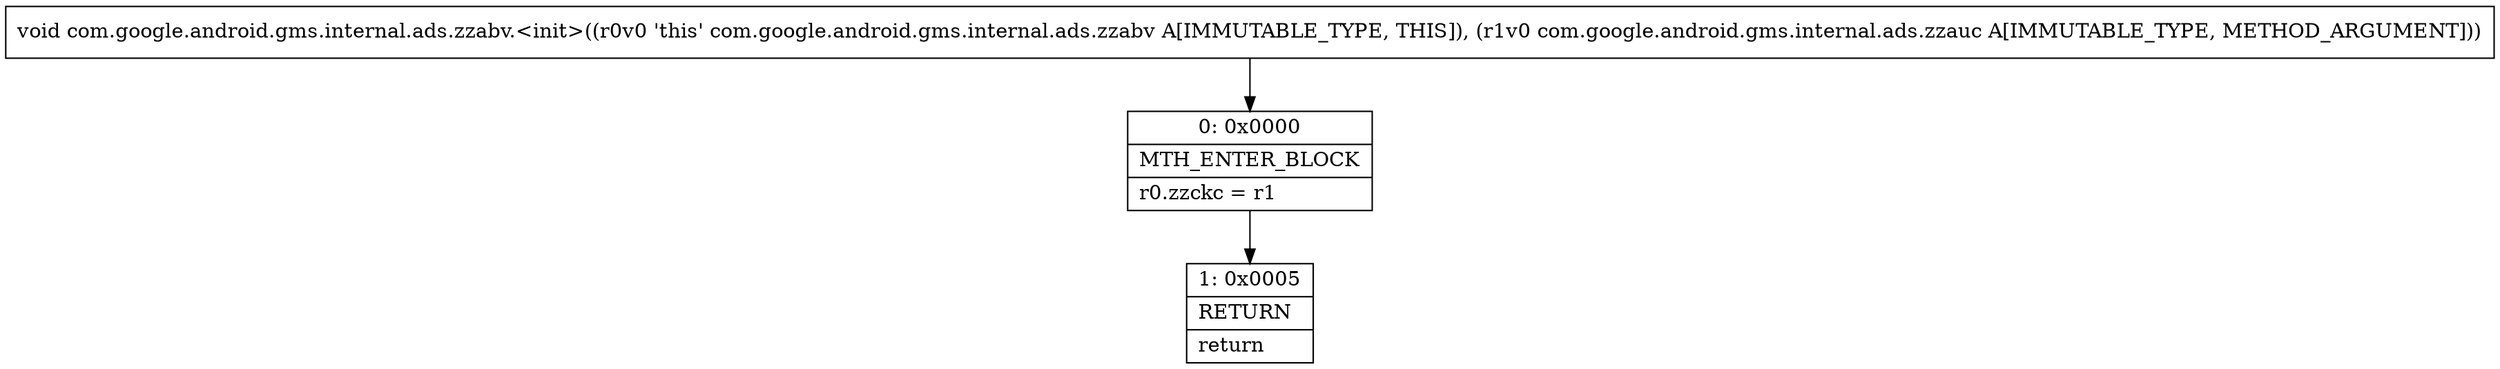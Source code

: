 digraph "CFG forcom.google.android.gms.internal.ads.zzabv.\<init\>(Lcom\/google\/android\/gms\/internal\/ads\/zzauc;)V" {
Node_0 [shape=record,label="{0\:\ 0x0000|MTH_ENTER_BLOCK\l|r0.zzckc = r1\l}"];
Node_1 [shape=record,label="{1\:\ 0x0005|RETURN\l|return\l}"];
MethodNode[shape=record,label="{void com.google.android.gms.internal.ads.zzabv.\<init\>((r0v0 'this' com.google.android.gms.internal.ads.zzabv A[IMMUTABLE_TYPE, THIS]), (r1v0 com.google.android.gms.internal.ads.zzauc A[IMMUTABLE_TYPE, METHOD_ARGUMENT])) }"];
MethodNode -> Node_0;
Node_0 -> Node_1;
}

